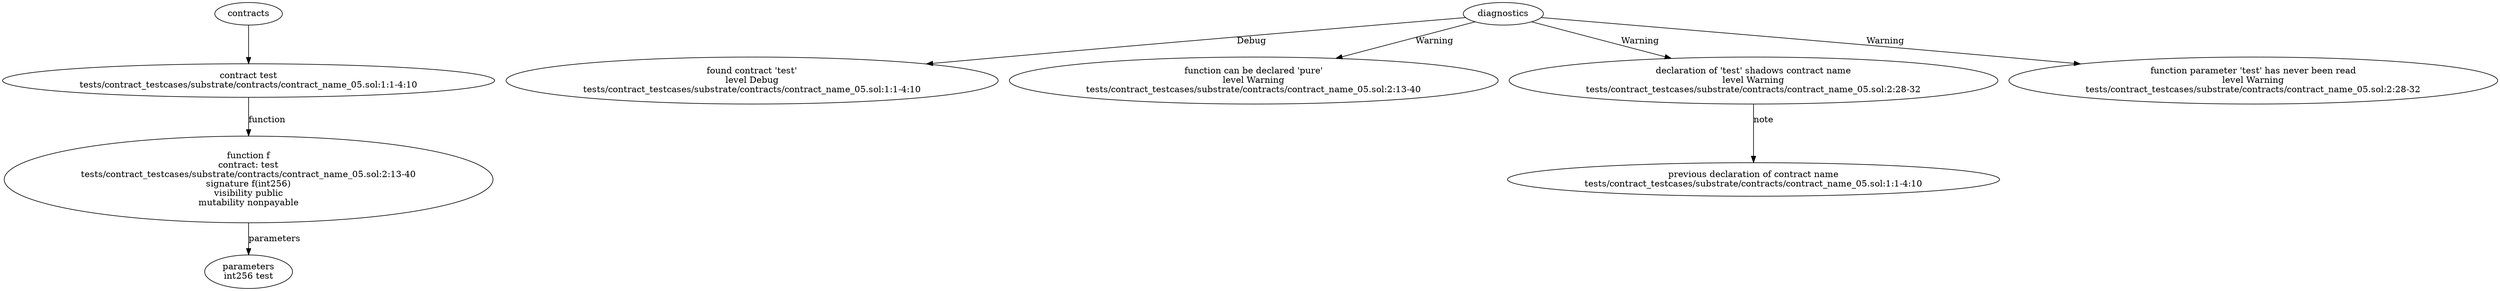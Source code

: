 strict digraph "tests/contract_testcases/substrate/contracts/contract_name_05.sol" {
	contract [label="contract test\ntests/contract_testcases/substrate/contracts/contract_name_05.sol:1:1-4:10"]
	f [label="function f\ncontract: test\ntests/contract_testcases/substrate/contracts/contract_name_05.sol:2:13-40\nsignature f(int256)\nvisibility public\nmutability nonpayable"]
	parameters [label="parameters\nint256 test"]
	diagnostic [label="found contract 'test'\nlevel Debug\ntests/contract_testcases/substrate/contracts/contract_name_05.sol:1:1-4:10"]
	diagnostic_6 [label="function can be declared 'pure'\nlevel Warning\ntests/contract_testcases/substrate/contracts/contract_name_05.sol:2:13-40"]
	diagnostic_7 [label="declaration of 'test' shadows contract name\nlevel Warning\ntests/contract_testcases/substrate/contracts/contract_name_05.sol:2:28-32"]
	note [label="previous declaration of contract name\ntests/contract_testcases/substrate/contracts/contract_name_05.sol:1:1-4:10"]
	diagnostic_9 [label="function parameter 'test' has never been read\nlevel Warning\ntests/contract_testcases/substrate/contracts/contract_name_05.sol:2:28-32"]
	contracts -> contract
	contract -> f [label="function"]
	f -> parameters [label="parameters"]
	diagnostics -> diagnostic [label="Debug"]
	diagnostics -> diagnostic_6 [label="Warning"]
	diagnostics -> diagnostic_7 [label="Warning"]
	diagnostic_7 -> note [label="note"]
	diagnostics -> diagnostic_9 [label="Warning"]
}
